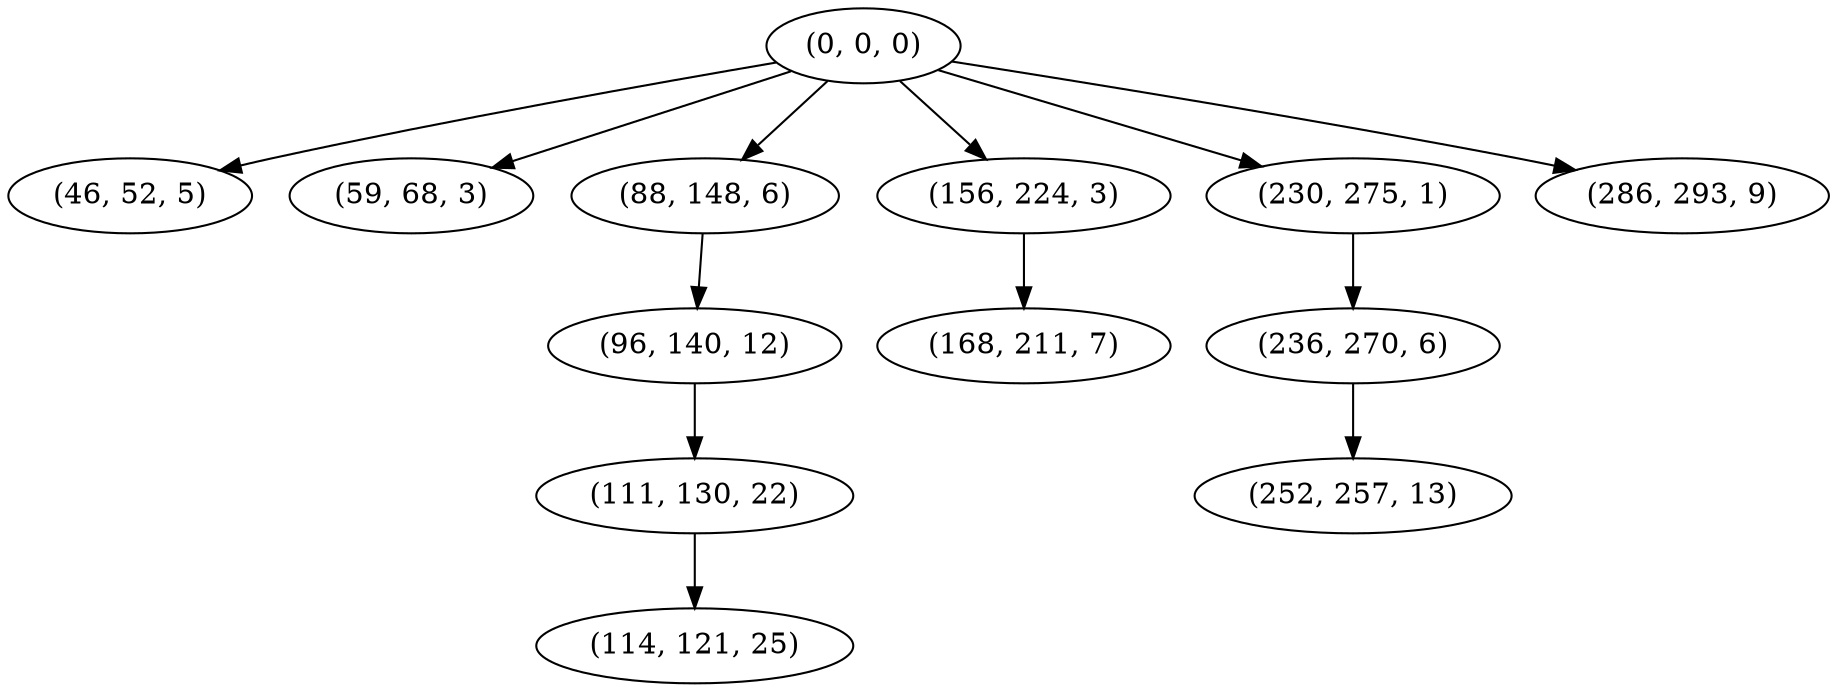digraph tree {
    "(0, 0, 0)";
    "(46, 52, 5)";
    "(59, 68, 3)";
    "(88, 148, 6)";
    "(96, 140, 12)";
    "(111, 130, 22)";
    "(114, 121, 25)";
    "(156, 224, 3)";
    "(168, 211, 7)";
    "(230, 275, 1)";
    "(236, 270, 6)";
    "(252, 257, 13)";
    "(286, 293, 9)";
    "(0, 0, 0)" -> "(46, 52, 5)";
    "(0, 0, 0)" -> "(59, 68, 3)";
    "(0, 0, 0)" -> "(88, 148, 6)";
    "(0, 0, 0)" -> "(156, 224, 3)";
    "(0, 0, 0)" -> "(230, 275, 1)";
    "(0, 0, 0)" -> "(286, 293, 9)";
    "(88, 148, 6)" -> "(96, 140, 12)";
    "(96, 140, 12)" -> "(111, 130, 22)";
    "(111, 130, 22)" -> "(114, 121, 25)";
    "(156, 224, 3)" -> "(168, 211, 7)";
    "(230, 275, 1)" -> "(236, 270, 6)";
    "(236, 270, 6)" -> "(252, 257, 13)";
}

